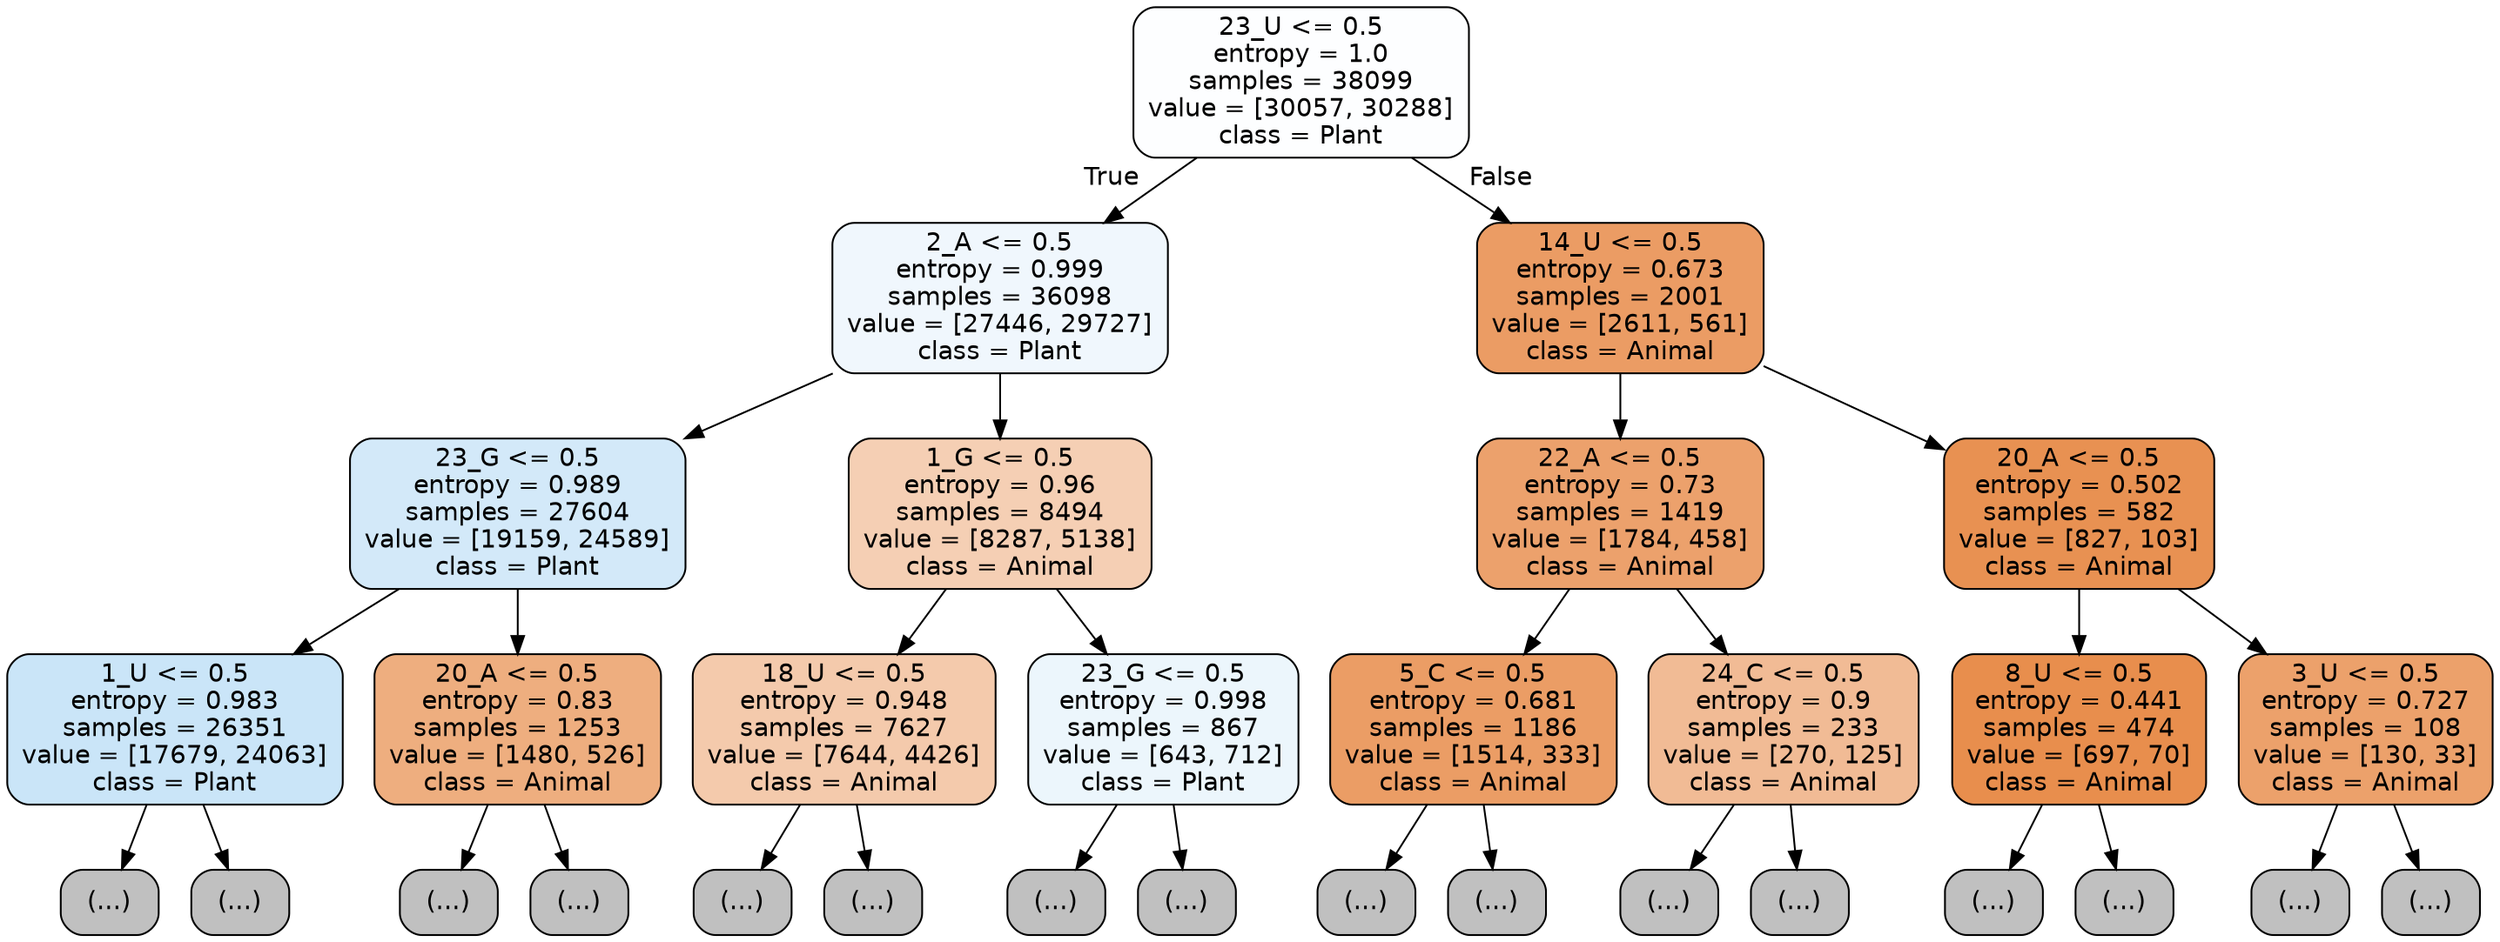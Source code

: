 digraph Tree {
node [shape=box, style="filled, rounded", color="black", fontname="helvetica"] ;
edge [fontname="helvetica"] ;
0 [label="23_U <= 0.5\nentropy = 1.0\nsamples = 38099\nvalue = [30057, 30288]\nclass = Plant", fillcolor="#fdfeff"] ;
1 [label="2_A <= 0.5\nentropy = 0.999\nsamples = 36098\nvalue = [27446, 29727]\nclass = Plant", fillcolor="#f0f7fd"] ;
0 -> 1 [labeldistance=2.5, labelangle=45, headlabel="True"] ;
2 [label="23_G <= 0.5\nentropy = 0.989\nsamples = 27604\nvalue = [19159, 24589]\nclass = Plant", fillcolor="#d3e9f9"] ;
1 -> 2 ;
3 [label="1_U <= 0.5\nentropy = 0.983\nsamples = 26351\nvalue = [17679, 24063]\nclass = Plant", fillcolor="#cae5f8"] ;
2 -> 3 ;
4 [label="(...)", fillcolor="#C0C0C0"] ;
3 -> 4 ;
6163 [label="(...)", fillcolor="#C0C0C0"] ;
3 -> 6163 ;
11516 [label="20_A <= 0.5\nentropy = 0.83\nsamples = 1253\nvalue = [1480, 526]\nclass = Animal", fillcolor="#eeae7f"] ;
2 -> 11516 ;
11517 [label="(...)", fillcolor="#C0C0C0"] ;
11516 -> 11517 ;
11990 [label="(...)", fillcolor="#C0C0C0"] ;
11516 -> 11990 ;
12113 [label="1_G <= 0.5\nentropy = 0.96\nsamples = 8494\nvalue = [8287, 5138]\nclass = Animal", fillcolor="#f5cfb4"] ;
1 -> 12113 ;
12114 [label="18_U <= 0.5\nentropy = 0.948\nsamples = 7627\nvalue = [7644, 4426]\nclass = Animal", fillcolor="#f4caac"] ;
12113 -> 12114 ;
12115 [label="(...)", fillcolor="#C0C0C0"] ;
12114 -> 12115 ;
14516 [label="(...)", fillcolor="#C0C0C0"] ;
12114 -> 14516 ;
15385 [label="23_G <= 0.5\nentropy = 0.998\nsamples = 867\nvalue = [643, 712]\nclass = Plant", fillcolor="#ecf6fc"] ;
12113 -> 15385 ;
15386 [label="(...)", fillcolor="#C0C0C0"] ;
15385 -> 15386 ;
15929 [label="(...)", fillcolor="#C0C0C0"] ;
15385 -> 15929 ;
15966 [label="14_U <= 0.5\nentropy = 0.673\nsamples = 2001\nvalue = [2611, 561]\nclass = Animal", fillcolor="#eb9c64"] ;
0 -> 15966 [labeldistance=2.5, labelangle=-45, headlabel="False"] ;
15967 [label="22_A <= 0.5\nentropy = 0.73\nsamples = 1419\nvalue = [1784, 458]\nclass = Animal", fillcolor="#eca16c"] ;
15966 -> 15967 ;
15968 [label="5_C <= 0.5\nentropy = 0.681\nsamples = 1186\nvalue = [1514, 333]\nclass = Animal", fillcolor="#eb9d65"] ;
15967 -> 15968 ;
15969 [label="(...)", fillcolor="#C0C0C0"] ;
15968 -> 15969 ;
16282 [label="(...)", fillcolor="#C0C0C0"] ;
15968 -> 16282 ;
16407 [label="24_C <= 0.5\nentropy = 0.9\nsamples = 233\nvalue = [270, 125]\nclass = Animal", fillcolor="#f1bb95"] ;
15967 -> 16407 ;
16408 [label="(...)", fillcolor="#C0C0C0"] ;
16407 -> 16408 ;
16543 [label="(...)", fillcolor="#C0C0C0"] ;
16407 -> 16543 ;
16564 [label="20_A <= 0.5\nentropy = 0.502\nsamples = 582\nvalue = [827, 103]\nclass = Animal", fillcolor="#e89152"] ;
15966 -> 16564 ;
16565 [label="8_U <= 0.5\nentropy = 0.441\nsamples = 474\nvalue = [697, 70]\nclass = Animal", fillcolor="#e88e4d"] ;
16564 -> 16565 ;
16566 [label="(...)", fillcolor="#C0C0C0"] ;
16565 -> 16566 ;
16677 [label="(...)", fillcolor="#C0C0C0"] ;
16565 -> 16677 ;
16706 [label="3_U <= 0.5\nentropy = 0.727\nsamples = 108\nvalue = [130, 33]\nclass = Animal", fillcolor="#eca16b"] ;
16564 -> 16706 ;
16707 [label="(...)", fillcolor="#C0C0C0"] ;
16706 -> 16707 ;
16746 [label="(...)", fillcolor="#C0C0C0"] ;
16706 -> 16746 ;
}